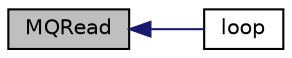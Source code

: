 digraph "MQRead"
{
  edge [fontname="Helvetica",fontsize="10",labelfontname="Helvetica",labelfontsize="10"];
  node [fontname="Helvetica",fontsize="10",shape=record];
  rankdir="LR";
  Node1 [label="MQRead",height=0.2,width=0.4,color="black", fillcolor="grey75", style="filled", fontcolor="black"];
  Node1 -> Node2 [dir="back",color="midnightblue",fontsize="10",style="solid"];
  Node2 [label="loop",height=0.2,width=0.4,color="black", fillcolor="white", style="filled",URL="$misq2_8h.html#afe461d27b9c48d5921c00d521181f12f"];
}

